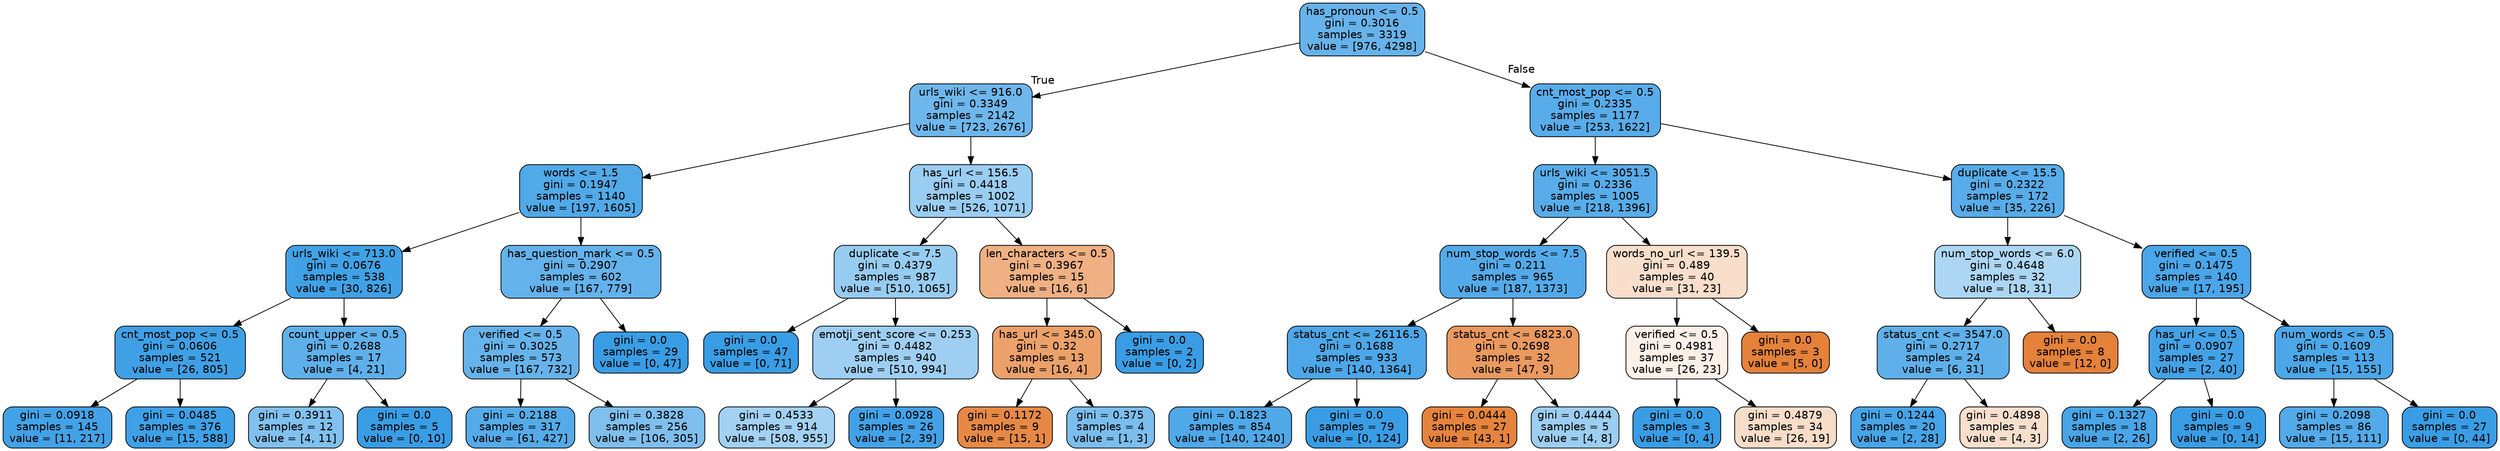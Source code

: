 digraph Tree {
node [shape=box, style="filled, rounded", color="black", fontname=helvetica] ;
edge [fontname=helvetica] ;
0 [label="has_pronoun <= 0.5\ngini = 0.3016\nsamples = 3319\nvalue = [976, 4298]", fillcolor="#399de5c5"] ;
1 [label="urls_wiki <= 916.0\ngini = 0.3349\nsamples = 2142\nvalue = [723, 2676]", fillcolor="#399de5ba"] ;
0 -> 1 [labeldistance=2.5, labelangle=45, headlabel="True"] ;
2 [label="words <= 1.5\ngini = 0.1947\nsamples = 1140\nvalue = [197, 1605]", fillcolor="#399de5e0"] ;
1 -> 2 ;
3 [label="urls_wiki <= 713.0\ngini = 0.0676\nsamples = 538\nvalue = [30, 826]", fillcolor="#399de5f6"] ;
2 -> 3 ;
4 [label="cnt_most_pop <= 0.5\ngini = 0.0606\nsamples = 521\nvalue = [26, 805]", fillcolor="#399de5f7"] ;
3 -> 4 ;
5 [label="gini = 0.0918\nsamples = 145\nvalue = [11, 217]", fillcolor="#399de5f2"] ;
4 -> 5 ;
6 [label="gini = 0.0485\nsamples = 376\nvalue = [15, 588]", fillcolor="#399de5f8"] ;
4 -> 6 ;
7 [label="count_upper <= 0.5\ngini = 0.2688\nsamples = 17\nvalue = [4, 21]", fillcolor="#399de5ce"] ;
3 -> 7 ;
8 [label="gini = 0.3911\nsamples = 12\nvalue = [4, 11]", fillcolor="#399de5a2"] ;
7 -> 8 ;
9 [label="gini = 0.0\nsamples = 5\nvalue = [0, 10]", fillcolor="#399de5ff"] ;
7 -> 9 ;
10 [label="has_question_mark <= 0.5\ngini = 0.2907\nsamples = 602\nvalue = [167, 779]", fillcolor="#399de5c8"] ;
2 -> 10 ;
11 [label="verified <= 0.5\ngini = 0.3025\nsamples = 573\nvalue = [167, 732]", fillcolor="#399de5c5"] ;
10 -> 11 ;
12 [label="gini = 0.2188\nsamples = 317\nvalue = [61, 427]", fillcolor="#399de5db"] ;
11 -> 12 ;
13 [label="gini = 0.3828\nsamples = 256\nvalue = [106, 305]", fillcolor="#399de5a6"] ;
11 -> 13 ;
14 [label="gini = 0.0\nsamples = 29\nvalue = [0, 47]", fillcolor="#399de5ff"] ;
10 -> 14 ;
15 [label="has_url <= 156.5\ngini = 0.4418\nsamples = 1002\nvalue = [526, 1071]", fillcolor="#399de582"] ;
1 -> 15 ;
16 [label="duplicate <= 7.5\ngini = 0.4379\nsamples = 987\nvalue = [510, 1065]", fillcolor="#399de585"] ;
15 -> 16 ;
17 [label="gini = 0.0\nsamples = 47\nvalue = [0, 71]", fillcolor="#399de5ff"] ;
16 -> 17 ;
18 [label="emotji_sent_score <= 0.253\ngini = 0.4482\nsamples = 940\nvalue = [510, 994]", fillcolor="#399de57c"] ;
16 -> 18 ;
19 [label="gini = 0.4533\nsamples = 914\nvalue = [508, 955]", fillcolor="#399de577"] ;
18 -> 19 ;
20 [label="gini = 0.0928\nsamples = 26\nvalue = [2, 39]", fillcolor="#399de5f2"] ;
18 -> 20 ;
21 [label="len_characters <= 0.5\ngini = 0.3967\nsamples = 15\nvalue = [16, 6]", fillcolor="#e581399f"] ;
15 -> 21 ;
22 [label="has_url <= 345.0\ngini = 0.32\nsamples = 13\nvalue = [16, 4]", fillcolor="#e58139bf"] ;
21 -> 22 ;
23 [label="gini = 0.1172\nsamples = 9\nvalue = [15, 1]", fillcolor="#e58139ee"] ;
22 -> 23 ;
24 [label="gini = 0.375\nsamples = 4\nvalue = [1, 3]", fillcolor="#399de5aa"] ;
22 -> 24 ;
25 [label="gini = 0.0\nsamples = 2\nvalue = [0, 2]", fillcolor="#399de5ff"] ;
21 -> 25 ;
26 [label="cnt_most_pop <= 0.5\ngini = 0.2335\nsamples = 1177\nvalue = [253, 1622]", fillcolor="#399de5d7"] ;
0 -> 26 [labeldistance=2.5, labelangle=-45, headlabel="False"] ;
27 [label="urls_wiki <= 3051.5\ngini = 0.2336\nsamples = 1005\nvalue = [218, 1396]", fillcolor="#399de5d7"] ;
26 -> 27 ;
28 [label="num_stop_words <= 7.5\ngini = 0.211\nsamples = 965\nvalue = [187, 1373]", fillcolor="#399de5dc"] ;
27 -> 28 ;
29 [label="status_cnt <= 26116.5\ngini = 0.1688\nsamples = 933\nvalue = [140, 1364]", fillcolor="#399de5e5"] ;
28 -> 29 ;
30 [label="gini = 0.1823\nsamples = 854\nvalue = [140, 1240]", fillcolor="#399de5e2"] ;
29 -> 30 ;
31 [label="gini = 0.0\nsamples = 79\nvalue = [0, 124]", fillcolor="#399de5ff"] ;
29 -> 31 ;
32 [label="status_cnt <= 6823.0\ngini = 0.2698\nsamples = 32\nvalue = [47, 9]", fillcolor="#e58139ce"] ;
28 -> 32 ;
33 [label="gini = 0.0444\nsamples = 27\nvalue = [43, 1]", fillcolor="#e58139f9"] ;
32 -> 33 ;
34 [label="gini = 0.4444\nsamples = 5\nvalue = [4, 8]", fillcolor="#399de57f"] ;
32 -> 34 ;
35 [label="words_no_url <= 139.5\ngini = 0.489\nsamples = 40\nvalue = [31, 23]", fillcolor="#e5813942"] ;
27 -> 35 ;
36 [label="verified <= 0.5\ngini = 0.4981\nsamples = 37\nvalue = [26, 23]", fillcolor="#e581391d"] ;
35 -> 36 ;
37 [label="gini = 0.0\nsamples = 3\nvalue = [0, 4]", fillcolor="#399de5ff"] ;
36 -> 37 ;
38 [label="gini = 0.4879\nsamples = 34\nvalue = [26, 19]", fillcolor="#e5813945"] ;
36 -> 38 ;
39 [label="gini = 0.0\nsamples = 3\nvalue = [5, 0]", fillcolor="#e58139ff"] ;
35 -> 39 ;
40 [label="duplicate <= 15.5\ngini = 0.2322\nsamples = 172\nvalue = [35, 226]", fillcolor="#399de5d8"] ;
26 -> 40 ;
41 [label="num_stop_words <= 6.0\ngini = 0.4648\nsamples = 32\nvalue = [18, 31]", fillcolor="#399de56b"] ;
40 -> 41 ;
42 [label="status_cnt <= 3547.0\ngini = 0.2717\nsamples = 24\nvalue = [6, 31]", fillcolor="#399de5ce"] ;
41 -> 42 ;
43 [label="gini = 0.1244\nsamples = 20\nvalue = [2, 28]", fillcolor="#399de5ed"] ;
42 -> 43 ;
44 [label="gini = 0.4898\nsamples = 4\nvalue = [4, 3]", fillcolor="#e5813940"] ;
42 -> 44 ;
45 [label="gini = 0.0\nsamples = 8\nvalue = [12, 0]", fillcolor="#e58139ff"] ;
41 -> 45 ;
46 [label="verified <= 0.5\ngini = 0.1475\nsamples = 140\nvalue = [17, 195]", fillcolor="#399de5e9"] ;
40 -> 46 ;
47 [label="has_url <= 0.5\ngini = 0.0907\nsamples = 27\nvalue = [2, 40]", fillcolor="#399de5f2"] ;
46 -> 47 ;
48 [label="gini = 0.1327\nsamples = 18\nvalue = [2, 26]", fillcolor="#399de5eb"] ;
47 -> 48 ;
49 [label="gini = 0.0\nsamples = 9\nvalue = [0, 14]", fillcolor="#399de5ff"] ;
47 -> 49 ;
50 [label="num_words <= 0.5\ngini = 0.1609\nsamples = 113\nvalue = [15, 155]", fillcolor="#399de5e6"] ;
46 -> 50 ;
51 [label="gini = 0.2098\nsamples = 86\nvalue = [15, 111]", fillcolor="#399de5dd"] ;
50 -> 51 ;
52 [label="gini = 0.0\nsamples = 27\nvalue = [0, 44]", fillcolor="#399de5ff"] ;
50 -> 52 ;
}